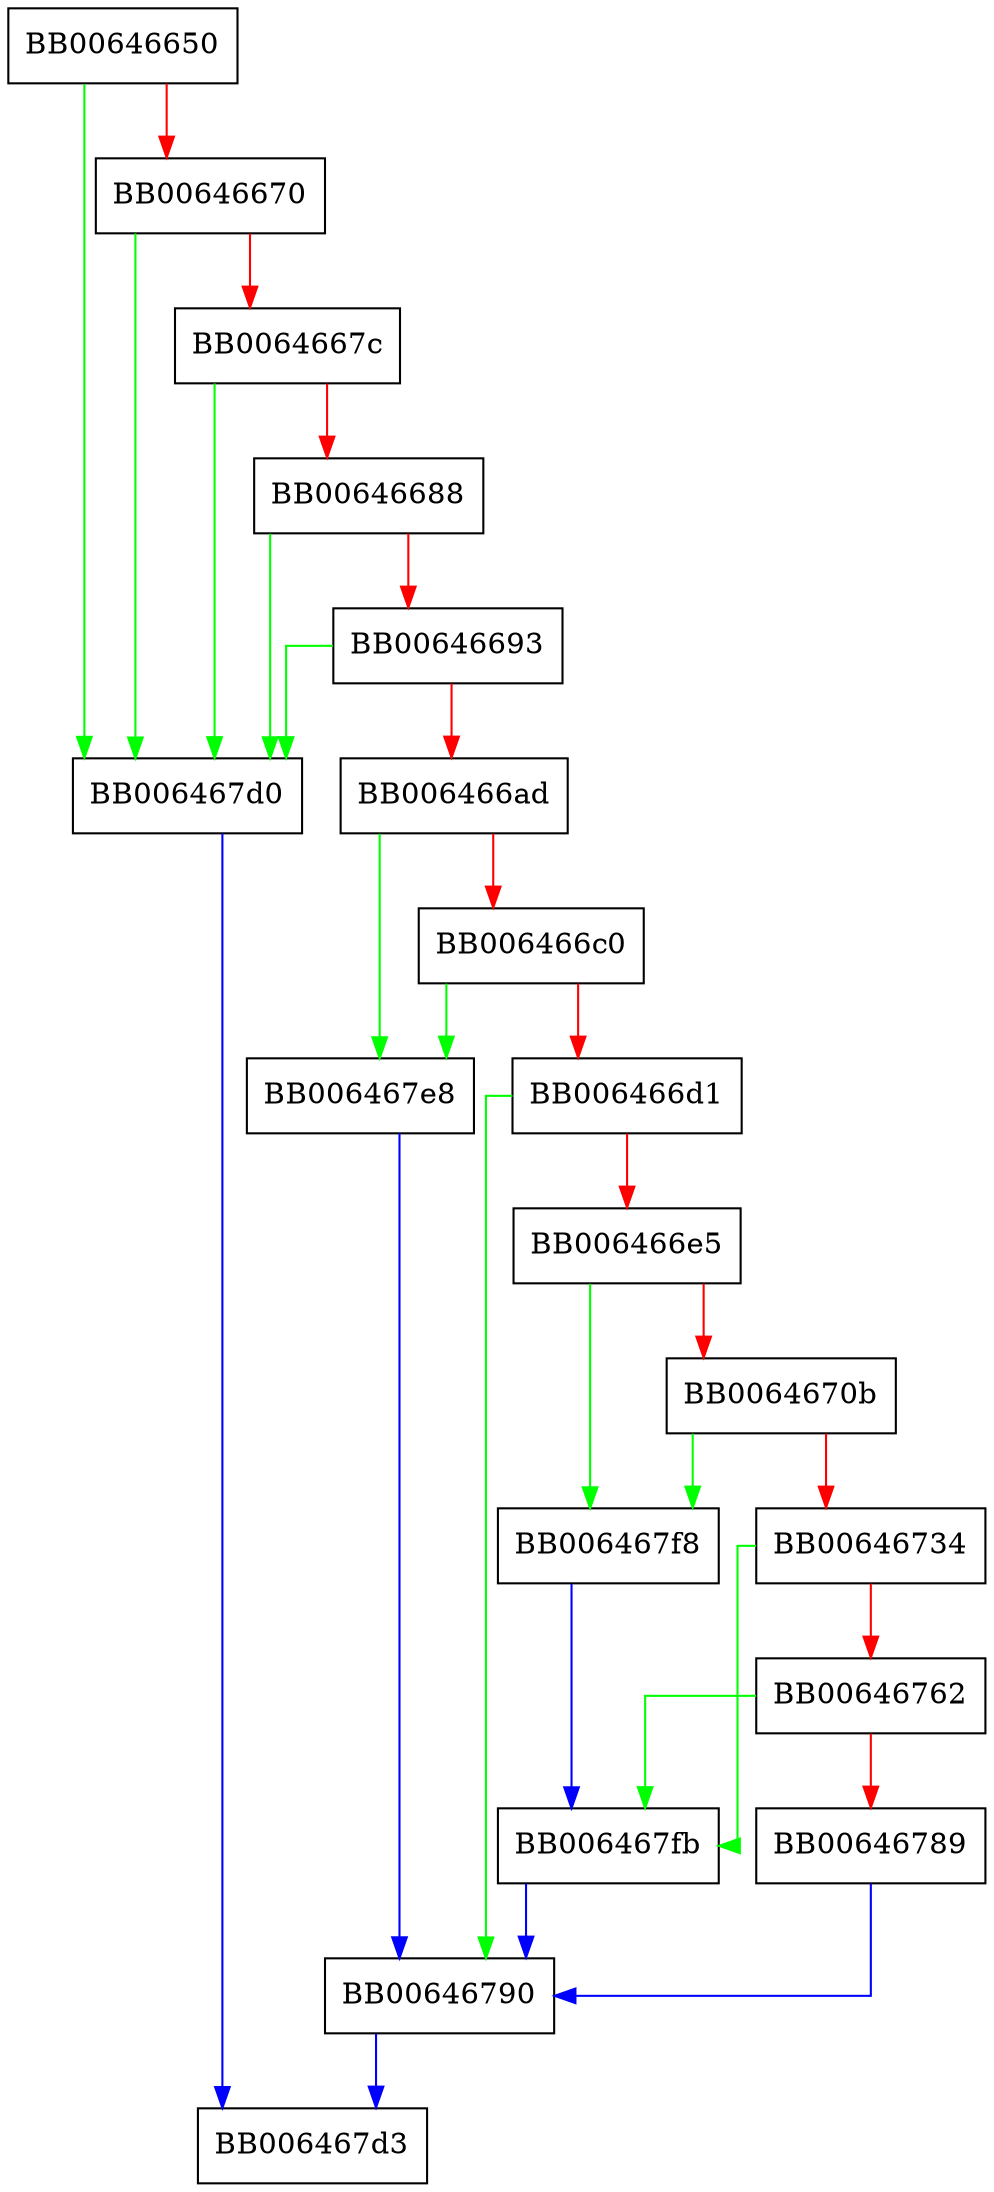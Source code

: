 digraph SRP_Calc_B_ex {
  node [shape="box"];
  graph [splines=ortho];
  BB00646650 -> BB006467d0 [color="green"];
  BB00646650 -> BB00646670 [color="red"];
  BB00646670 -> BB006467d0 [color="green"];
  BB00646670 -> BB0064667c [color="red"];
  BB0064667c -> BB006467d0 [color="green"];
  BB0064667c -> BB00646688 [color="red"];
  BB00646688 -> BB006467d0 [color="green"];
  BB00646688 -> BB00646693 [color="red"];
  BB00646693 -> BB006467d0 [color="green"];
  BB00646693 -> BB006466ad [color="red"];
  BB006466ad -> BB006467e8 [color="green"];
  BB006466ad -> BB006466c0 [color="red"];
  BB006466c0 -> BB006467e8 [color="green"];
  BB006466c0 -> BB006466d1 [color="red"];
  BB006466d1 -> BB00646790 [color="green"];
  BB006466d1 -> BB006466e5 [color="red"];
  BB006466e5 -> BB006467f8 [color="green"];
  BB006466e5 -> BB0064670b [color="red"];
  BB0064670b -> BB006467f8 [color="green"];
  BB0064670b -> BB00646734 [color="red"];
  BB00646734 -> BB006467fb [color="green"];
  BB00646734 -> BB00646762 [color="red"];
  BB00646762 -> BB006467fb [color="green"];
  BB00646762 -> BB00646789 [color="red"];
  BB00646789 -> BB00646790 [color="blue"];
  BB00646790 -> BB006467d3 [color="blue"];
  BB006467d0 -> BB006467d3 [color="blue"];
  BB006467e8 -> BB00646790 [color="blue"];
  BB006467f8 -> BB006467fb [color="blue"];
  BB006467fb -> BB00646790 [color="blue"];
}